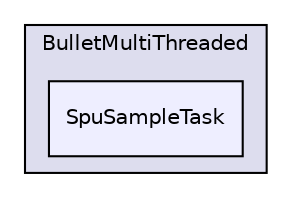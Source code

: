 digraph "bullet/bullet-2.82-r2704/src/BulletMultiThreaded/SpuSampleTask" {
  compound=true
  node [ fontsize="10", fontname="Helvetica"];
  edge [ labelfontsize="10", labelfontname="Helvetica"];
  subgraph clusterdir_e76535f87e8d1e038f7e9e956b8b4a8d {
    graph [ bgcolor="#ddddee", pencolor="black", label="BulletMultiThreaded" fontname="Helvetica", fontsize="10", URL="dir_e76535f87e8d1e038f7e9e956b8b4a8d.html"]
  dir_2d0cbca570342654f8422c80d77c5cf8 [shape=box, label="SpuSampleTask", style="filled", fillcolor="#eeeeff", pencolor="black", URL="dir_2d0cbca570342654f8422c80d77c5cf8.html"];
  }
}

